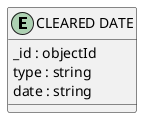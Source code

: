 @startuml CLEARED_DATE_Diagram

entity "CLEARED DATE" as CLEARED_DATE {
  _id : objectId
  type : string
  date : string
}

@enduml